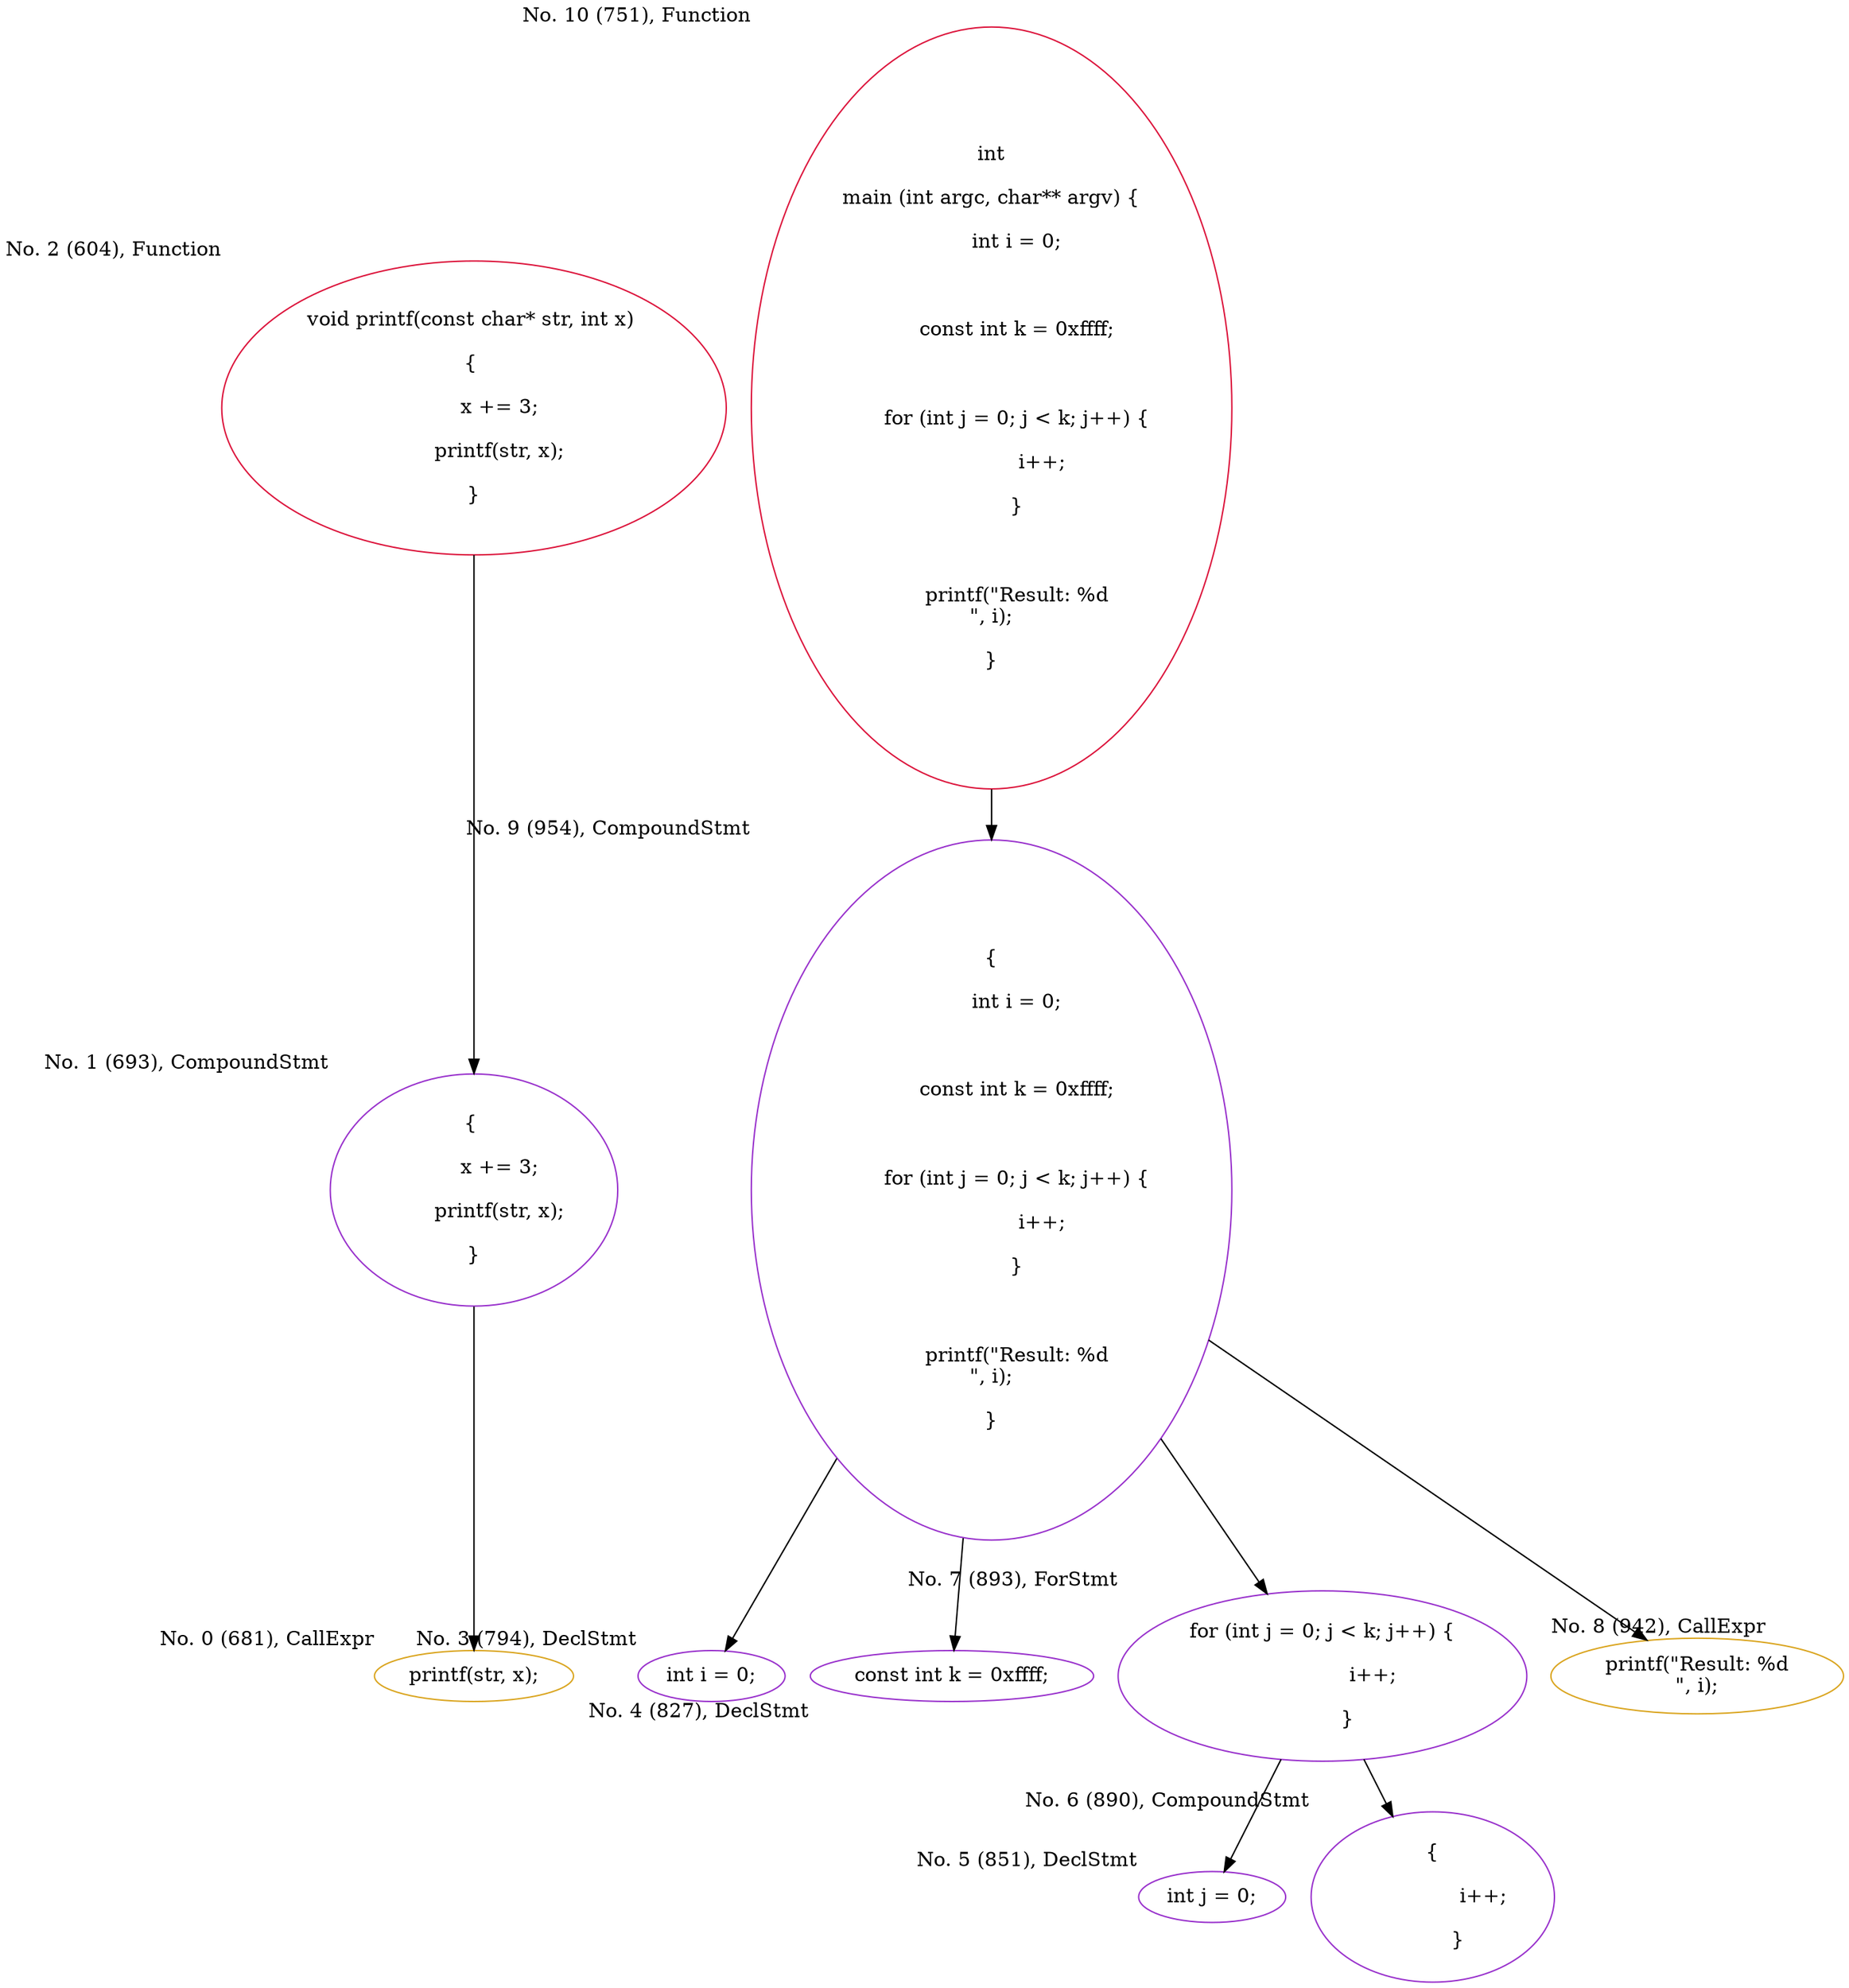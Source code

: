 digraph g {
forcelabels=true;
rankdir=TD;
0[label="printf(str, x);", xlabel="No. 0 (681), CallExpr", color="goldenrod"];
1[label="{ 
	x += 3;
	printf(str, x);
}", xlabel="No. 1 (693), CompoundStmt", color="darkorchid"];
2[label="void printf(const char* str, int x) 
{ 
	x += 3;
	printf(str, x);
}", xlabel="No. 2 (604), Function", color="crimson"];
3[label="int i = 0;", xlabel="No. 3 (794), DeclStmt", color="darkorchid"];
4[label="const int k = 0xffff;", xlabel="No. 4 (827), DeclStmt", color="darkorchid"];
5[label="int j = 0;", xlabel="No. 5 (851), DeclStmt", color="darkorchid"];
6[label="{
		i++;
	}", xlabel="No. 6 (890), CompoundStmt", color="darkorchid"];
7[label="for (int j = 0; j < k; j++) {
		i++;
	}", xlabel="No. 7 (893), ForStmt", color="darkorchid"];
8[label="printf(\"Result: %d\n\", i);", xlabel="No. 8 (942), CallExpr", color="goldenrod"];
9[label="{
	int i = 0;
	
	const int k = 0xffff;

	for (int j = 0; j < k; j++) {
		i++;
	}

	printf(\"Result: %d\n\", i);
}", xlabel="No. 9 (954), CompoundStmt", color="darkorchid"];
10[label="int
main (int argc, char** argv) {
	int i = 0;
	
	const int k = 0xffff;

	for (int j = 0; j < k; j++) {
		i++;
	}

	printf(\"Result: %d\n\", i);
}", xlabel="No. 10 (751), Function", color="crimson"];
9 -> 3;
9 -> 4;
9 -> 7;
9 -> 8;
1 -> 0;
10 -> 9;
2 -> 1;
7 -> 5;
7 -> 6;
}
